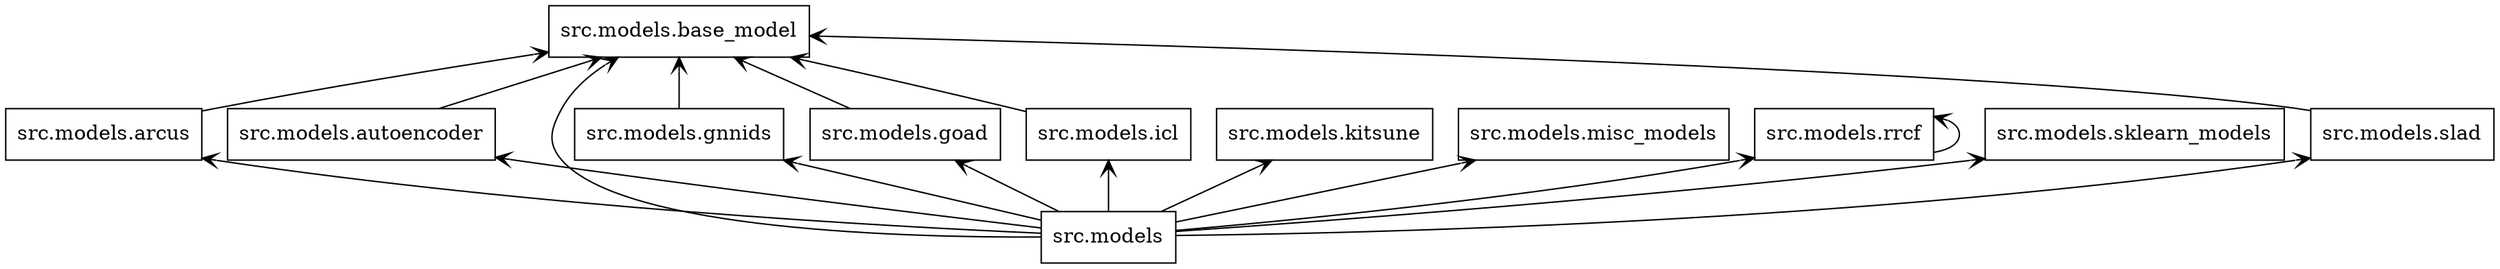 digraph "packages_models" {
rankdir=BT
charset="utf-8"
"src.models" [color="black", label=<src.models>, shape="box", style="solid"];
"src.models.arcus" [color="black", label=<src.models.arcus>, shape="box", style="solid"];
"src.models.autoencoder" [color="black", label=<src.models.autoencoder>, shape="box", style="solid"];
"src.models.base_model" [color="black", label=<src.models.base_model>, shape="box", style="solid"];
"src.models.gnnids" [color="black", label=<src.models.gnnids>, shape="box", style="solid"];
"src.models.goad" [color="black", label=<src.models.goad>, shape="box", style="solid"];
"src.models.icl" [color="black", label=<src.models.icl>, shape="box", style="solid"];
"src.models.kitsune" [color="black", label=<src.models.kitsune>, shape="box", style="solid"];
"src.models.misc_models" [color="black", label=<src.models.misc_models>, shape="box", style="solid"];
"src.models.rrcf" [color="black", label=<src.models.rrcf>, shape="box", style="solid"];
"src.models.sklearn_models" [color="black", label=<src.models.sklearn_models>, shape="box", style="solid"];
"src.models.slad" [color="black", label=<src.models.slad>, shape="box", style="solid"];
"src.models" -> "src.models.arcus" [arrowhead="open", arrowtail="none"];
"src.models" -> "src.models.autoencoder" [arrowhead="open", arrowtail="none"];
"src.models" -> "src.models.base_model" [arrowhead="open", arrowtail="none"];
"src.models" -> "src.models.gnnids" [arrowhead="open", arrowtail="none"];
"src.models" -> "src.models.goad" [arrowhead="open", arrowtail="none"];
"src.models" -> "src.models.icl" [arrowhead="open", arrowtail="none"];
"src.models" -> "src.models.kitsune" [arrowhead="open", arrowtail="none"];
"src.models" -> "src.models.misc_models" [arrowhead="open", arrowtail="none"];
"src.models" -> "src.models.rrcf" [arrowhead="open", arrowtail="none"];
"src.models" -> "src.models.sklearn_models" [arrowhead="open", arrowtail="none"];
"src.models" -> "src.models.slad" [arrowhead="open", arrowtail="none"];
"src.models.arcus" -> "src.models.base_model" [arrowhead="open", arrowtail="none"];
"src.models.autoencoder" -> "src.models.base_model" [arrowhead="open", arrowtail="none"];
"src.models.gnnids" -> "src.models.base_model" [arrowhead="open", arrowtail="none"];
"src.models.goad" -> "src.models.base_model" [arrowhead="open", arrowtail="none"];
"src.models.icl" -> "src.models.base_model" [arrowhead="open", arrowtail="none"];
"src.models.rrcf" -> "src.models.rrcf" [arrowhead="open", arrowtail="none"];
"src.models.slad" -> "src.models.base_model" [arrowhead="open", arrowtail="none"];
}
